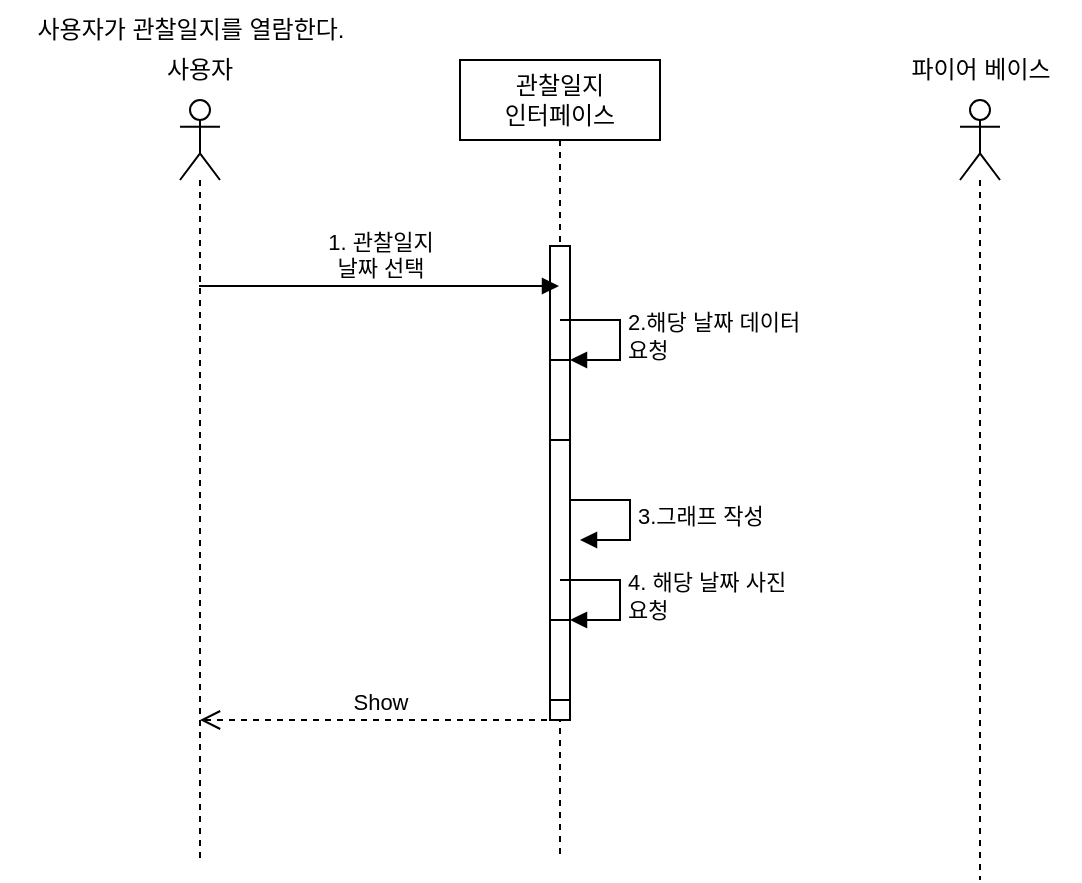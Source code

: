 <mxfile version="20.7.4" type="github">
  <diagram id="ibOZRkEERhT8VrmGGIWO" name="페이지-1">
    <mxGraphModel dx="1050" dy="515" grid="1" gridSize="10" guides="1" tooltips="1" connect="1" arrows="1" fold="1" page="1" pageScale="1" pageWidth="827" pageHeight="1169" math="0" shadow="0">
      <root>
        <mxCell id="0" />
        <mxCell id="1" parent="0" />
        <mxCell id="LfJQejW4wEZQG6NsD9H3-4" value="관찰일지&lt;br&gt;인터페이스" style="shape=umlLifeline;perimeter=lifelinePerimeter;whiteSpace=wrap;html=1;container=1;collapsible=0;recursiveResize=0;outlineConnect=0;" parent="1" vertex="1">
          <mxGeometry x="230" y="30" width="100" height="400" as="geometry" />
        </mxCell>
        <mxCell id="994aDq8Yq_QeE993UNUj-23" value="3.그래프 작성" style="edgeStyle=orthogonalEdgeStyle;html=1;align=left;spacingLeft=2;endArrow=block;rounded=0;entryX=1;entryY=0;fontSize=11;" parent="LfJQejW4wEZQG6NsD9H3-4" edge="1">
          <mxGeometry relative="1" as="geometry">
            <mxPoint x="55" y="220" as="sourcePoint" />
            <Array as="points">
              <mxPoint x="85" y="220" />
            </Array>
            <mxPoint x="60" y="240" as="targetPoint" />
          </mxGeometry>
        </mxCell>
        <mxCell id="peh3bpObvGaAzJVg23kE-16" value="" style="html=1;points=[];perimeter=orthogonalPerimeter;" parent="LfJQejW4wEZQG6NsD9H3-4" vertex="1">
          <mxGeometry x="45" y="93" width="10" height="237" as="geometry" />
        </mxCell>
        <mxCell id="IWVSAWUIbDCANlYhqDQM-1" value="" style="html=1;points=[];perimeter=orthogonalPerimeter;" vertex="1" parent="LfJQejW4wEZQG6NsD9H3-4">
          <mxGeometry x="45" y="150" width="10" height="40" as="geometry" />
        </mxCell>
        <mxCell id="IWVSAWUIbDCANlYhqDQM-2" value="&lt;span style=&quot;text-align: center;&quot;&gt;2.해당 날짜 데이터&lt;/span&gt;&lt;br style=&quot;border-color: var(--border-color); text-align: center;&quot;&gt;&lt;span style=&quot;text-align: center;&quot;&gt;요청&lt;/span&gt;" style="edgeStyle=orthogonalEdgeStyle;html=1;align=left;spacingLeft=2;endArrow=block;rounded=0;entryX=1;entryY=0;" edge="1" target="IWVSAWUIbDCANlYhqDQM-1" parent="LfJQejW4wEZQG6NsD9H3-4">
          <mxGeometry relative="1" as="geometry">
            <mxPoint x="50" y="130" as="sourcePoint" />
            <Array as="points">
              <mxPoint x="80" y="130" />
            </Array>
          </mxGeometry>
        </mxCell>
        <mxCell id="IWVSAWUIbDCANlYhqDQM-3" value="" style="html=1;points=[];perimeter=orthogonalPerimeter;" vertex="1" parent="LfJQejW4wEZQG6NsD9H3-4">
          <mxGeometry x="45" y="280" width="10" height="40" as="geometry" />
        </mxCell>
        <mxCell id="IWVSAWUIbDCANlYhqDQM-4" value="&lt;span style=&quot;text-align: center;&quot;&gt;4. 해당 날짜 사진&lt;/span&gt;&lt;br style=&quot;border-color: var(--border-color); text-align: center;&quot;&gt;&lt;span style=&quot;text-align: center;&quot;&gt;요청&lt;/span&gt;" style="edgeStyle=orthogonalEdgeStyle;html=1;align=left;spacingLeft=2;endArrow=block;rounded=0;entryX=1;entryY=0;" edge="1" target="IWVSAWUIbDCANlYhqDQM-3" parent="LfJQejW4wEZQG6NsD9H3-4">
          <mxGeometry relative="1" as="geometry">
            <mxPoint x="50" y="260" as="sourcePoint" />
            <Array as="points">
              <mxPoint x="80" y="260" />
            </Array>
          </mxGeometry>
        </mxCell>
        <mxCell id="LfJQejW4wEZQG6NsD9H3-5" value="1. 관찰일지&lt;br&gt;날짜 선택" style="html=1;verticalAlign=bottom;endArrow=block;rounded=0;" parent="1" target="LfJQejW4wEZQG6NsD9H3-4" edge="1">
          <mxGeometry width="80" relative="1" as="geometry">
            <mxPoint x="99.5" y="143" as="sourcePoint" />
            <mxPoint x="223.5" y="143" as="targetPoint" />
            <Array as="points" />
          </mxGeometry>
        </mxCell>
        <mxCell id="peh3bpObvGaAzJVg23kE-15" value="Show" style="html=1;verticalAlign=bottom;endArrow=open;dashed=1;endSize=8;rounded=0;" parent="1" source="LfJQejW4wEZQG6NsD9H3-4" target="994aDq8Yq_QeE993UNUj-1" edge="1">
          <mxGeometry relative="1" as="geometry">
            <mxPoint x="226" y="324" as="sourcePoint" />
            <mxPoint x="100" y="324" as="targetPoint" />
            <Array as="points">
              <mxPoint x="180" y="360" />
            </Array>
          </mxGeometry>
        </mxCell>
        <mxCell id="peh3bpObvGaAzJVg23kE-17" value="사용자가 관찰일지를 열람한다." style="text;html=1;align=center;verticalAlign=middle;resizable=0;points=[];autosize=1;strokeColor=none;fillColor=none;" parent="1" vertex="1">
          <mxGeometry width="190" height="30" as="geometry" />
        </mxCell>
        <mxCell id="994aDq8Yq_QeE993UNUj-1" value="" style="shape=umlLifeline;participant=umlActor;perimeter=lifelinePerimeter;whiteSpace=wrap;html=1;container=1;collapsible=0;recursiveResize=0;verticalAlign=top;spacingTop=36;outlineConnect=0;" parent="1" vertex="1">
          <mxGeometry x="90" y="50" width="20" height="380" as="geometry" />
        </mxCell>
        <mxCell id="994aDq8Yq_QeE993UNUj-10" value="사용자" style="text;html=1;strokeColor=none;fillColor=none;align=center;verticalAlign=middle;whiteSpace=wrap;rounded=0;" parent="1" vertex="1">
          <mxGeometry x="70" y="20" width="60" height="30" as="geometry" />
        </mxCell>
        <mxCell id="994aDq8Yq_QeE993UNUj-14" value="" style="shape=umlLifeline;participant=umlActor;perimeter=lifelinePerimeter;whiteSpace=wrap;html=1;container=1;collapsible=0;recursiveResize=0;verticalAlign=top;spacingTop=36;outlineConnect=0;" parent="1" vertex="1">
          <mxGeometry x="480" y="50" width="20" height="390" as="geometry" />
        </mxCell>
        <mxCell id="994aDq8Yq_QeE993UNUj-15" value="파이어 베이스" style="text;html=1;align=center;verticalAlign=middle;resizable=0;points=[];autosize=1;strokeColor=none;fillColor=none;" parent="1" vertex="1">
          <mxGeometry x="440" y="20" width="100" height="30" as="geometry" />
        </mxCell>
      </root>
    </mxGraphModel>
  </diagram>
</mxfile>
